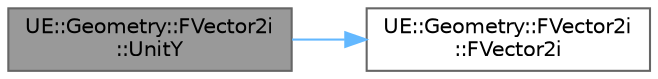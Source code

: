 digraph "UE::Geometry::FVector2i::UnitY"
{
 // INTERACTIVE_SVG=YES
 // LATEX_PDF_SIZE
  bgcolor="transparent";
  edge [fontname=Helvetica,fontsize=10,labelfontname=Helvetica,labelfontsize=10];
  node [fontname=Helvetica,fontsize=10,shape=box,height=0.2,width=0.4];
  rankdir="LR";
  Node1 [id="Node000001",label="UE::Geometry::FVector2i\l::UnitY",height=0.2,width=0.4,color="gray40", fillcolor="grey60", style="filled", fontcolor="black",tooltip=" "];
  Node1 -> Node2 [id="edge1_Node000001_Node000002",color="steelblue1",style="solid",tooltip=" "];
  Node2 [id="Node000002",label="UE::Geometry::FVector2i\l::FVector2i",height=0.2,width=0.4,color="grey40", fillcolor="white", style="filled",URL="$d8/d38/structUE_1_1Geometry_1_1FVector2i.html#aea8508c4a1f5ed49a8f257b82b5151fa",tooltip=" "];
}
